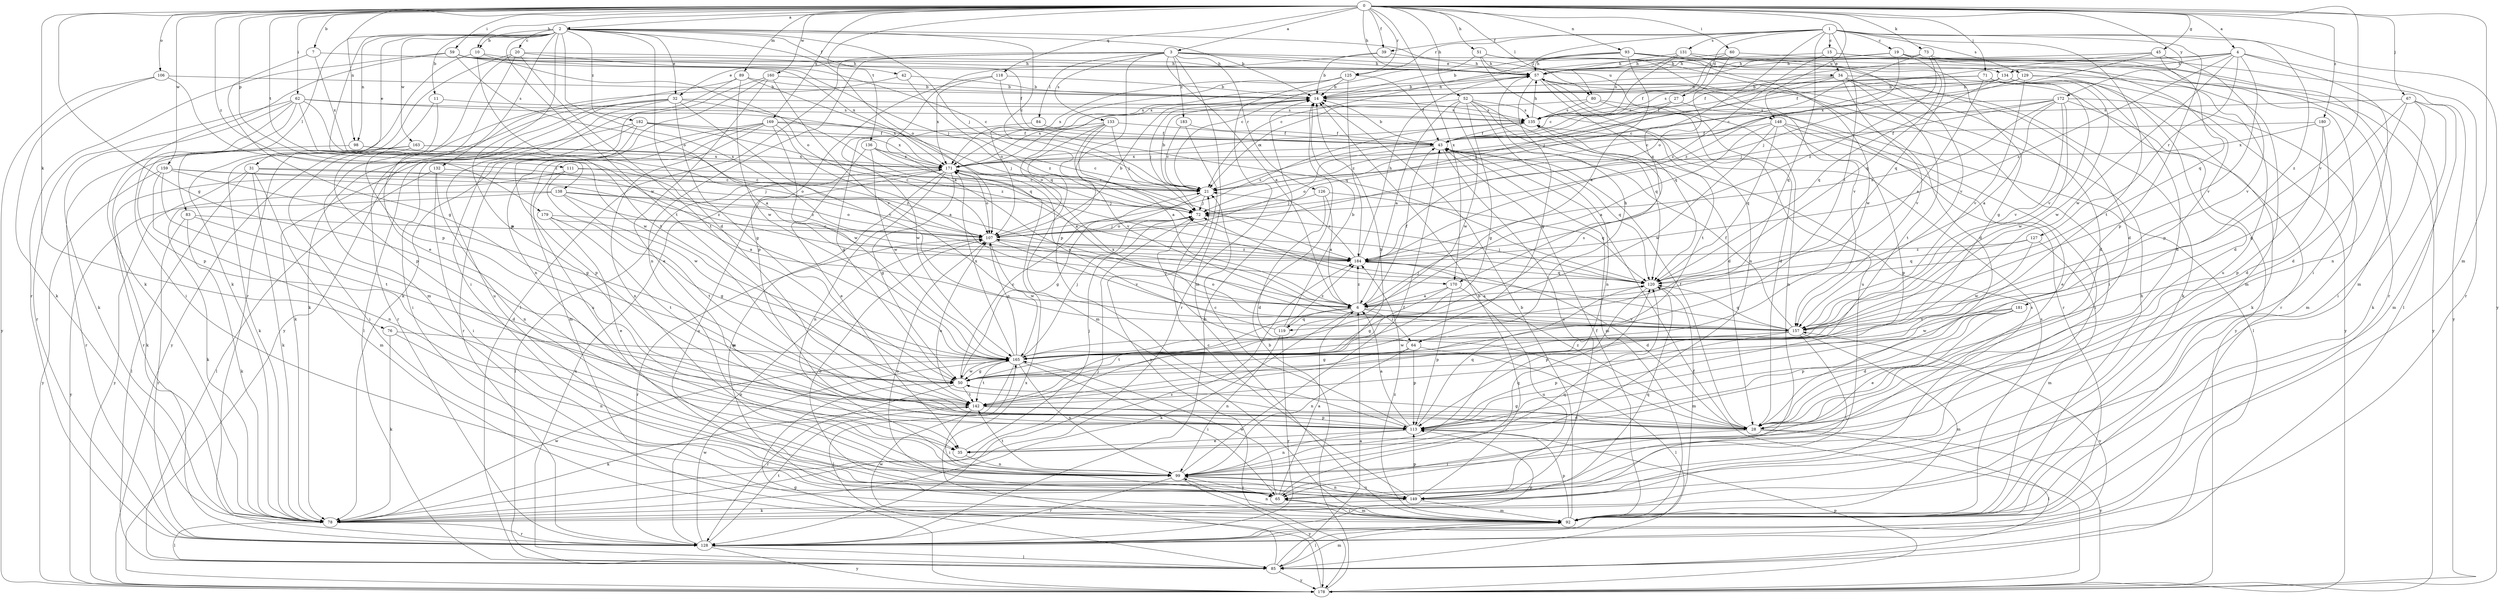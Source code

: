 strict digraph  {
0;
1;
2;
3;
4;
6;
7;
10;
11;
14;
15;
19;
20;
21;
27;
28;
31;
32;
34;
35;
39;
42;
43;
45;
50;
51;
52;
57;
59;
60;
62;
64;
65;
67;
71;
72;
73;
76;
78;
80;
83;
84;
85;
89;
92;
93;
98;
99;
106;
107;
111;
113;
118;
119;
120;
125;
126;
127;
128;
129;
131;
132;
133;
134;
135;
136;
138;
142;
148;
149;
157;
159;
160;
163;
165;
169;
170;
171;
172;
178;
179;
180;
181;
182;
183;
184;
0 -> 2  [label=a];
0 -> 3  [label=a];
0 -> 4  [label=a];
0 -> 7  [label=b];
0 -> 10  [label=b];
0 -> 39  [label=f];
0 -> 45  [label=g];
0 -> 50  [label=g];
0 -> 51  [label=h];
0 -> 52  [label=h];
0 -> 57  [label=h];
0 -> 59  [label=i];
0 -> 60  [label=i];
0 -> 62  [label=i];
0 -> 67  [label=j];
0 -> 71  [label=j];
0 -> 73  [label=k];
0 -> 76  [label=k];
0 -> 80  [label=l];
0 -> 89  [label=m];
0 -> 92  [label=m];
0 -> 93  [label=n];
0 -> 98  [label=n];
0 -> 106  [label=o];
0 -> 111  [label=p];
0 -> 118  [label=q];
0 -> 125  [label=r];
0 -> 136  [label=t];
0 -> 138  [label=t];
0 -> 148  [label=u];
0 -> 157  [label=v];
0 -> 159  [label=w];
0 -> 160  [label=w];
0 -> 169  [label=x];
0 -> 170  [label=x];
0 -> 172  [label=y];
0 -> 179  [label=z];
0 -> 180  [label=z];
1 -> 15  [label=c];
1 -> 19  [label=c];
1 -> 27  [label=d];
1 -> 39  [label=f];
1 -> 64  [label=i];
1 -> 80  [label=l];
1 -> 113  [label=p];
1 -> 119  [label=q];
1 -> 125  [label=r];
1 -> 129  [label=s];
1 -> 131  [label=s];
1 -> 142  [label=t];
1 -> 170  [label=x];
1 -> 178  [label=y];
1 -> 181  [label=z];
2 -> 10  [label=b];
2 -> 11  [label=b];
2 -> 14  [label=b];
2 -> 20  [label=c];
2 -> 21  [label=c];
2 -> 28  [label=d];
2 -> 31  [label=e];
2 -> 32  [label=e];
2 -> 42  [label=f];
2 -> 72  [label=j];
2 -> 83  [label=l];
2 -> 98  [label=n];
2 -> 107  [label=o];
2 -> 113  [label=p];
2 -> 132  [label=s];
2 -> 142  [label=t];
2 -> 148  [label=u];
2 -> 163  [label=w];
2 -> 165  [label=w];
2 -> 170  [label=x];
2 -> 182  [label=z];
3 -> 6  [label=a];
3 -> 32  [label=e];
3 -> 34  [label=e];
3 -> 57  [label=h];
3 -> 84  [label=l];
3 -> 85  [label=l];
3 -> 92  [label=m];
3 -> 99  [label=n];
3 -> 113  [label=p];
3 -> 126  [label=r];
3 -> 133  [label=s];
3 -> 134  [label=s];
3 -> 183  [label=z];
4 -> 43  [label=f];
4 -> 57  [label=h];
4 -> 99  [label=n];
4 -> 127  [label=r];
4 -> 128  [label=r];
4 -> 134  [label=s];
4 -> 157  [label=v];
4 -> 165  [label=w];
4 -> 184  [label=z];
6 -> 43  [label=f];
6 -> 64  [label=i];
6 -> 78  [label=k];
6 -> 119  [label=q];
6 -> 142  [label=t];
6 -> 157  [label=v];
6 -> 184  [label=z];
7 -> 50  [label=g];
7 -> 57  [label=h];
7 -> 171  [label=x];
10 -> 57  [label=h];
10 -> 78  [label=k];
10 -> 107  [label=o];
10 -> 142  [label=t];
11 -> 113  [label=p];
11 -> 135  [label=s];
11 -> 178  [label=y];
14 -> 57  [label=h];
14 -> 72  [label=j];
14 -> 135  [label=s];
15 -> 34  [label=e];
15 -> 85  [label=l];
15 -> 128  [label=r];
15 -> 171  [label=x];
15 -> 184  [label=z];
19 -> 57  [label=h];
19 -> 113  [label=p];
19 -> 120  [label=q];
19 -> 171  [label=x];
19 -> 178  [label=y];
19 -> 184  [label=z];
20 -> 21  [label=c];
20 -> 35  [label=e];
20 -> 57  [label=h];
20 -> 113  [label=p];
20 -> 128  [label=r];
20 -> 142  [label=t];
21 -> 14  [label=b];
21 -> 50  [label=g];
21 -> 72  [label=j];
27 -> 72  [label=j];
27 -> 85  [label=l];
27 -> 135  [label=s];
28 -> 43  [label=f];
28 -> 50  [label=g];
28 -> 65  [label=i];
28 -> 85  [label=l];
28 -> 107  [label=o];
28 -> 178  [label=y];
28 -> 184  [label=z];
31 -> 21  [label=c];
31 -> 78  [label=k];
31 -> 85  [label=l];
31 -> 92  [label=m];
31 -> 178  [label=y];
31 -> 184  [label=z];
32 -> 50  [label=g];
32 -> 78  [label=k];
32 -> 85  [label=l];
32 -> 120  [label=q];
32 -> 128  [label=r];
32 -> 135  [label=s];
32 -> 149  [label=u];
32 -> 157  [label=v];
34 -> 14  [label=b];
34 -> 28  [label=d];
34 -> 43  [label=f];
34 -> 72  [label=j];
34 -> 78  [label=k];
34 -> 142  [label=t];
34 -> 157  [label=v];
34 -> 178  [label=y];
35 -> 72  [label=j];
35 -> 99  [label=n];
39 -> 6  [label=a];
39 -> 14  [label=b];
39 -> 57  [label=h];
42 -> 14  [label=b];
42 -> 92  [label=m];
42 -> 184  [label=z];
43 -> 14  [label=b];
43 -> 92  [label=m];
43 -> 107  [label=o];
43 -> 120  [label=q];
43 -> 149  [label=u];
43 -> 171  [label=x];
45 -> 43  [label=f];
45 -> 57  [label=h];
45 -> 120  [label=q];
45 -> 157  [label=v];
45 -> 171  [label=x];
50 -> 21  [label=c];
50 -> 128  [label=r];
50 -> 142  [label=t];
50 -> 165  [label=w];
51 -> 21  [label=c];
51 -> 28  [label=d];
51 -> 57  [label=h];
51 -> 99  [label=n];
51 -> 157  [label=v];
52 -> 6  [label=a];
52 -> 21  [label=c];
52 -> 28  [label=d];
52 -> 50  [label=g];
52 -> 99  [label=n];
52 -> 120  [label=q];
52 -> 135  [label=s];
52 -> 165  [label=w];
57 -> 14  [label=b];
57 -> 50  [label=g];
57 -> 65  [label=i];
57 -> 120  [label=q];
57 -> 128  [label=r];
57 -> 142  [label=t];
57 -> 149  [label=u];
59 -> 43  [label=f];
59 -> 57  [label=h];
59 -> 72  [label=j];
59 -> 78  [label=k];
59 -> 107  [label=o];
59 -> 128  [label=r];
59 -> 171  [label=x];
60 -> 43  [label=f];
60 -> 57  [label=h];
60 -> 65  [label=i];
60 -> 107  [label=o];
62 -> 6  [label=a];
62 -> 65  [label=i];
62 -> 78  [label=k];
62 -> 113  [label=p];
62 -> 128  [label=r];
62 -> 135  [label=s];
62 -> 165  [label=w];
62 -> 171  [label=x];
64 -> 50  [label=g];
64 -> 57  [label=h];
64 -> 72  [label=j];
64 -> 85  [label=l];
64 -> 99  [label=n];
64 -> 113  [label=p];
65 -> 6  [label=a];
65 -> 92  [label=m];
65 -> 107  [label=o];
65 -> 120  [label=q];
65 -> 165  [label=w];
67 -> 28  [label=d];
67 -> 50  [label=g];
67 -> 65  [label=i];
67 -> 78  [label=k];
67 -> 92  [label=m];
67 -> 135  [label=s];
71 -> 6  [label=a];
71 -> 14  [label=b];
71 -> 135  [label=s];
71 -> 157  [label=v];
71 -> 165  [label=w];
72 -> 107  [label=o];
73 -> 21  [label=c];
73 -> 57  [label=h];
73 -> 92  [label=m];
73 -> 120  [label=q];
73 -> 184  [label=z];
76 -> 78  [label=k];
76 -> 99  [label=n];
76 -> 165  [label=w];
78 -> 72  [label=j];
78 -> 85  [label=l];
78 -> 128  [label=r];
78 -> 165  [label=w];
78 -> 184  [label=z];
80 -> 28  [label=d];
80 -> 99  [label=n];
80 -> 135  [label=s];
80 -> 171  [label=x];
83 -> 28  [label=d];
83 -> 78  [label=k];
83 -> 107  [label=o];
83 -> 128  [label=r];
84 -> 43  [label=f];
84 -> 165  [label=w];
85 -> 6  [label=a];
85 -> 92  [label=m];
85 -> 165  [label=w];
85 -> 171  [label=x];
85 -> 178  [label=y];
89 -> 14  [label=b];
89 -> 65  [label=i];
89 -> 120  [label=q];
89 -> 165  [label=w];
89 -> 178  [label=y];
92 -> 14  [label=b];
92 -> 43  [label=f];
92 -> 57  [label=h];
92 -> 65  [label=i];
92 -> 85  [label=l];
92 -> 99  [label=n];
92 -> 113  [label=p];
92 -> 135  [label=s];
92 -> 184  [label=z];
93 -> 6  [label=a];
93 -> 14  [label=b];
93 -> 21  [label=c];
93 -> 28  [label=d];
93 -> 57  [label=h];
93 -> 92  [label=m];
93 -> 149  [label=u];
93 -> 165  [label=w];
98 -> 107  [label=o];
98 -> 128  [label=r];
98 -> 171  [label=x];
99 -> 43  [label=f];
99 -> 65  [label=i];
99 -> 120  [label=q];
99 -> 128  [label=r];
99 -> 142  [label=t];
99 -> 149  [label=u];
99 -> 178  [label=y];
106 -> 14  [label=b];
106 -> 78  [label=k];
106 -> 178  [label=y];
106 -> 184  [label=z];
107 -> 14  [label=b];
107 -> 72  [label=j];
107 -> 128  [label=r];
107 -> 135  [label=s];
107 -> 157  [label=v];
107 -> 165  [label=w];
107 -> 184  [label=z];
111 -> 21  [label=c];
111 -> 78  [label=k];
111 -> 165  [label=w];
111 -> 184  [label=z];
113 -> 6  [label=a];
113 -> 21  [label=c];
113 -> 35  [label=e];
113 -> 99  [label=n];
113 -> 120  [label=q];
118 -> 14  [label=b];
118 -> 113  [label=p];
118 -> 120  [label=q];
118 -> 171  [label=x];
119 -> 14  [label=b];
119 -> 99  [label=n];
119 -> 128  [label=r];
119 -> 171  [label=x];
119 -> 184  [label=z];
120 -> 6  [label=a];
120 -> 72  [label=j];
120 -> 92  [label=m];
120 -> 113  [label=p];
125 -> 14  [label=b];
125 -> 43  [label=f];
125 -> 107  [label=o];
125 -> 128  [label=r];
125 -> 171  [label=x];
125 -> 184  [label=z];
126 -> 6  [label=a];
126 -> 28  [label=d];
126 -> 72  [label=j];
126 -> 120  [label=q];
127 -> 92  [label=m];
127 -> 120  [label=q];
127 -> 165  [label=w];
127 -> 184  [label=z];
128 -> 14  [label=b];
128 -> 85  [label=l];
128 -> 107  [label=o];
128 -> 113  [label=p];
128 -> 142  [label=t];
128 -> 157  [label=v];
128 -> 165  [label=w];
128 -> 178  [label=y];
129 -> 14  [label=b];
129 -> 28  [label=d];
129 -> 72  [label=j];
129 -> 157  [label=v];
129 -> 178  [label=y];
131 -> 21  [label=c];
131 -> 50  [label=g];
131 -> 57  [label=h];
131 -> 135  [label=s];
131 -> 157  [label=v];
132 -> 21  [label=c];
132 -> 65  [label=i];
132 -> 85  [label=l];
132 -> 99  [label=n];
133 -> 6  [label=a];
133 -> 43  [label=f];
133 -> 50  [label=g];
133 -> 72  [label=j];
133 -> 92  [label=m];
133 -> 107  [label=o];
133 -> 157  [label=v];
134 -> 14  [label=b];
134 -> 21  [label=c];
134 -> 28  [label=d];
134 -> 120  [label=q];
134 -> 128  [label=r];
134 -> 178  [label=y];
135 -> 43  [label=f];
135 -> 57  [label=h];
135 -> 171  [label=x];
136 -> 6  [label=a];
136 -> 21  [label=c];
136 -> 35  [label=e];
136 -> 165  [label=w];
136 -> 171  [label=x];
138 -> 6  [label=a];
138 -> 72  [label=j];
138 -> 78  [label=k];
138 -> 107  [label=o];
138 -> 142  [label=t];
138 -> 178  [label=y];
142 -> 14  [label=b];
142 -> 28  [label=d];
142 -> 65  [label=i];
142 -> 78  [label=k];
142 -> 113  [label=p];
148 -> 6  [label=a];
148 -> 35  [label=e];
148 -> 43  [label=f];
148 -> 65  [label=i];
148 -> 113  [label=p];
148 -> 120  [label=q];
148 -> 165  [label=w];
149 -> 14  [label=b];
149 -> 21  [label=c];
149 -> 78  [label=k];
149 -> 92  [label=m];
149 -> 99  [label=n];
149 -> 107  [label=o];
149 -> 113  [label=p];
149 -> 120  [label=q];
149 -> 135  [label=s];
157 -> 43  [label=f];
157 -> 65  [label=i];
157 -> 72  [label=j];
157 -> 92  [label=m];
157 -> 107  [label=o];
157 -> 113  [label=p];
157 -> 120  [label=q];
157 -> 165  [label=w];
157 -> 171  [label=x];
159 -> 21  [label=c];
159 -> 50  [label=g];
159 -> 72  [label=j];
159 -> 99  [label=n];
159 -> 142  [label=t];
159 -> 178  [label=y];
160 -> 14  [label=b];
160 -> 35  [label=e];
160 -> 78  [label=k];
160 -> 99  [label=n];
160 -> 157  [label=v];
163 -> 65  [label=i];
163 -> 78  [label=k];
163 -> 128  [label=r];
163 -> 171  [label=x];
163 -> 184  [label=z];
165 -> 50  [label=g];
165 -> 65  [label=i];
165 -> 72  [label=j];
165 -> 85  [label=l];
165 -> 99  [label=n];
165 -> 107  [label=o];
165 -> 135  [label=s];
165 -> 142  [label=t];
165 -> 171  [label=x];
169 -> 6  [label=a];
169 -> 43  [label=f];
169 -> 72  [label=j];
169 -> 92  [label=m];
169 -> 99  [label=n];
169 -> 128  [label=r];
169 -> 149  [label=u];
169 -> 165  [label=w];
170 -> 6  [label=a];
170 -> 50  [label=g];
170 -> 113  [label=p];
170 -> 149  [label=u];
171 -> 21  [label=c];
171 -> 50  [label=g];
171 -> 85  [label=l];
171 -> 92  [label=m];
171 -> 99  [label=n];
171 -> 107  [label=o];
171 -> 149  [label=u];
172 -> 6  [label=a];
172 -> 21  [label=c];
172 -> 72  [label=j];
172 -> 78  [label=k];
172 -> 92  [label=m];
172 -> 135  [label=s];
172 -> 157  [label=v];
172 -> 165  [label=w];
172 -> 184  [label=z];
178 -> 14  [label=b];
178 -> 43  [label=f];
178 -> 50  [label=g];
178 -> 113  [label=p];
178 -> 171  [label=x];
179 -> 35  [label=e];
179 -> 50  [label=g];
179 -> 107  [label=o];
179 -> 142  [label=t];
180 -> 28  [label=d];
180 -> 43  [label=f];
180 -> 113  [label=p];
180 -> 171  [label=x];
181 -> 28  [label=d];
181 -> 35  [label=e];
181 -> 113  [label=p];
181 -> 157  [label=v];
181 -> 165  [label=w];
182 -> 43  [label=f];
182 -> 65  [label=i];
182 -> 78  [label=k];
182 -> 113  [label=p];
182 -> 171  [label=x];
182 -> 184  [label=z];
183 -> 21  [label=c];
183 -> 43  [label=f];
183 -> 178  [label=y];
184 -> 21  [label=c];
184 -> 28  [label=d];
184 -> 57  [label=h];
184 -> 120  [label=q];
}
